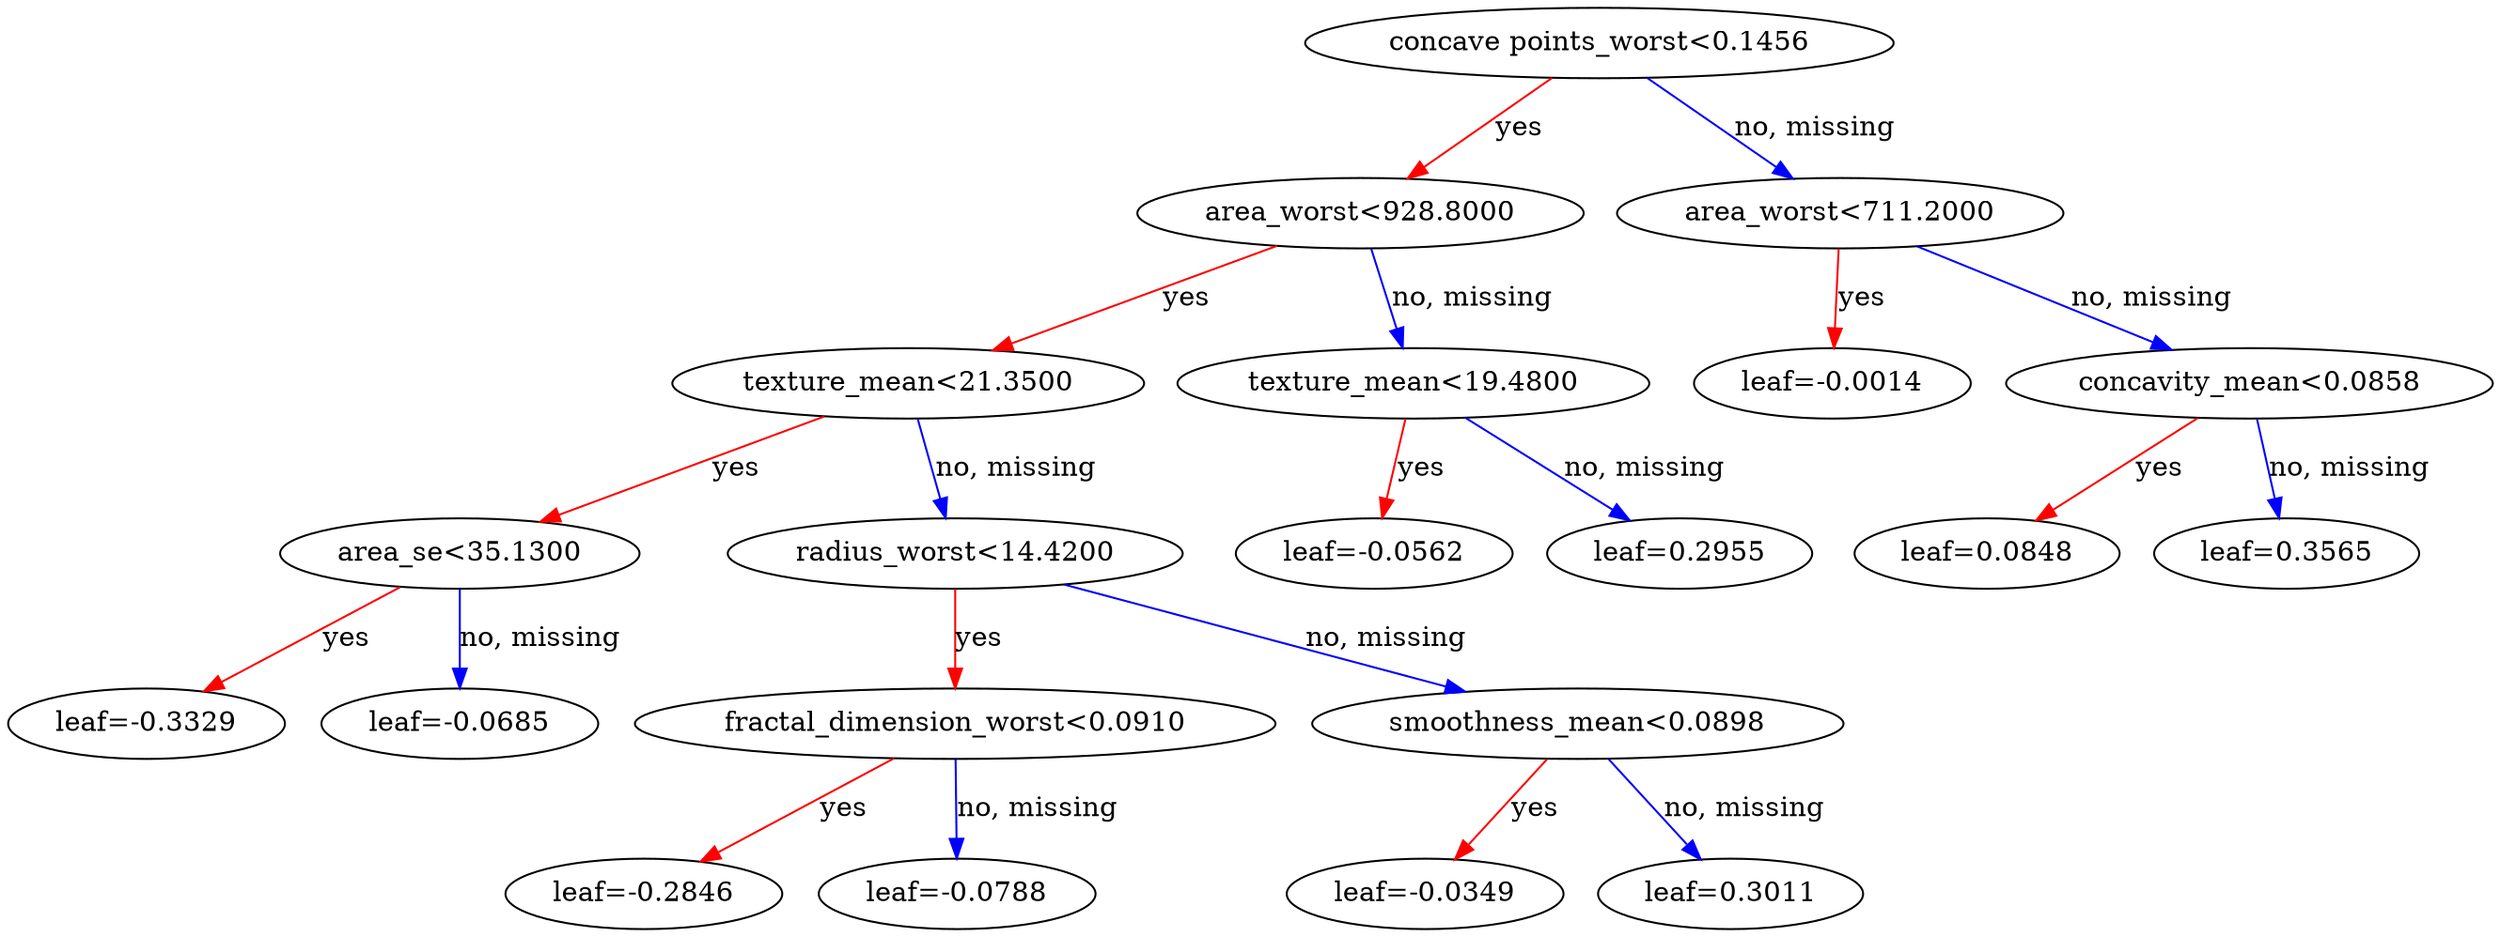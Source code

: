 digraph {
    graph [ rankdir=TB ]
    graph [ rankdir="UD" ]

    0 [ label="concave points_worst<0.1456" ]
    0 -> 1 [label="yes" color="#FF0000"]
    0 -> 2 [label="no, missing" color="#0000FF"]

    1 [ label="area_worst<928.8000" ]
    1 -> 3 [label="yes" color="#FF0000"]
    1 -> 4 [label="no, missing" color="#0000FF"]

    3 [ label="texture_mean<21.3500" ]
    3 -> 7 [label="yes" color="#FF0000"]
    3 -> 8 [label="no, missing" color="#0000FF"]

    7 [ label="area_se<35.1300" ]
    7 -> 13 [label="yes" color="#FF0000"]
    7 -> 14 [label="no, missing" color="#0000FF"]

    13 [ label="leaf=-0.3329" ]

    14 [ label="leaf=-0.0685" ]

    8 [ label="radius_worst<14.4200" ]
    8 -> 15 [label="yes" color="#FF0000"]
    8 -> 16 [label="no, missing" color="#0000FF"]

    15 [ label="fractal_dimension_worst<0.0910" ]
    15 -> 17 [label="yes" color="#FF0000"]
    15 -> 18 [label="no, missing" color="#0000FF"]

    17 [ label="leaf=-0.2846" ]

    18 [ label="leaf=-0.0788" ]

    16 [ label="smoothness_mean<0.0898" ]
    16 -> 19 [label="yes" color="#FF0000"]
    16 -> 20 [label="no, missing" color="#0000FF"]

    19 [ label="leaf=-0.0349" ]

    20 [ label="leaf=0.3011" ]

    4 [ label="texture_mean<19.4800" ]
    4 -> 9 [label="yes" color="#FF0000"]
    4 -> 10 [label="no, missing" color="#0000FF"]

    9 [ label="leaf=-0.0562" ]

    10 [ label="leaf=0.2955" ]

    2 [ label="area_worst<711.2000" ]
    2 -> 5 [label="yes" color="#FF0000"]
    2 -> 6 [label="no, missing" color="#0000FF"]

    5 [ label="leaf=-0.0014" ]

    6 [ label="concavity_mean<0.0858" ]
    6 -> 11 [label="yes" color="#FF0000"]
    6 -> 12 [label="no, missing" color="#0000FF"]

    11 [ label="leaf=0.0848" ]

    12 [ label="leaf=0.3565" ]
}
